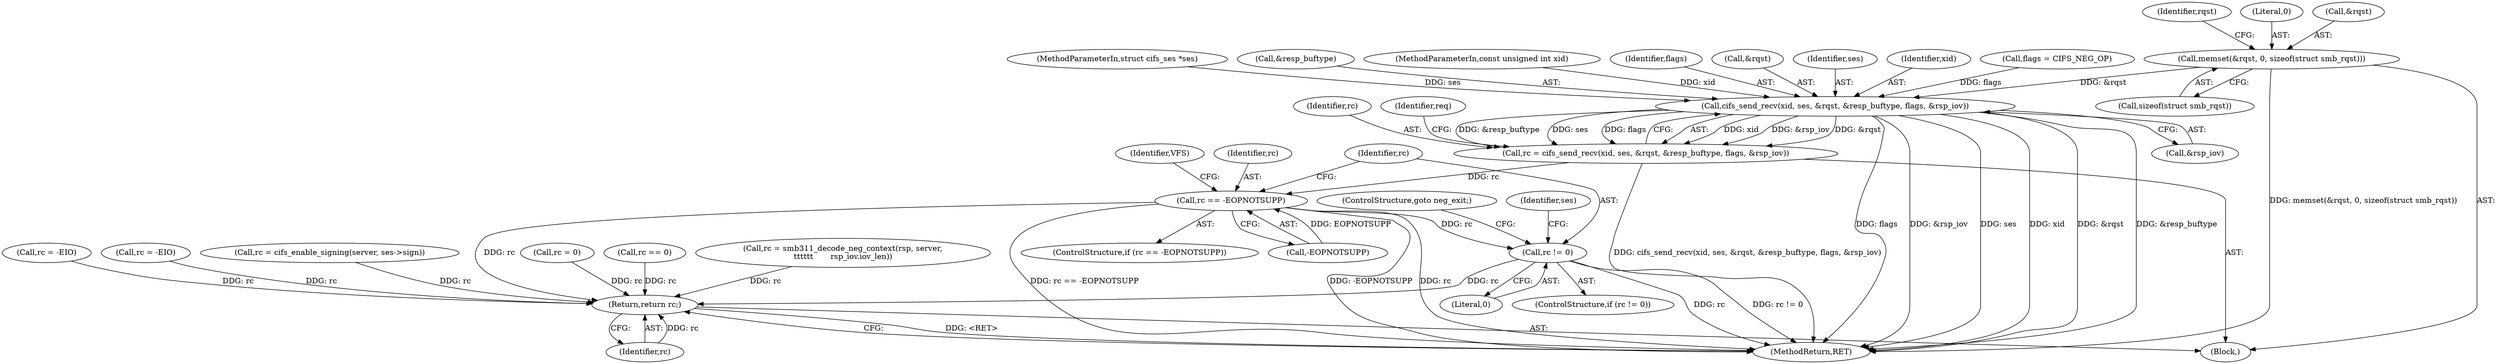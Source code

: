 digraph "0_linux_b57a55e2200ede754e4dc9cce4ba9402544b9365@API" {
"1000412" [label="(Call,memset(&rqst, 0, sizeof(struct smb_rqst)))"];
"1000430" [label="(Call,cifs_send_recv(xid, ses, &rqst, &resp_buftype, flags, &rsp_iov))"];
"1000428" [label="(Call,rc = cifs_send_recv(xid, ses, &rqst, &resp_buftype, flags, &rsp_iov))"];
"1000450" [label="(Call,rc == -EOPNOTSUPP)"];
"1000461" [label="(Call,rc != 0)"];
"1000829" [label="(Return,return rc;)"];
"1000789" [label="(Call,rc = 0)"];
"1000420" [label="(Identifier,rqst)"];
"1000430" [label="(Call,cifs_send_recv(xid, ses, &rqst, &resp_buftype, flags, &rsp_iov))"];
"1000433" [label="(Call,&rqst)"];
"1000831" [label="(MethodReturn,RET)"];
"1000451" [label="(Identifier,rc)"];
"1000456" [label="(Identifier,VFS)"];
"1000432" [label="(Identifier,ses)"];
"1000794" [label="(Call,rc == 0)"];
"1000464" [label="(ControlStructure,goto neg_exit;)"];
"1000463" [label="(Literal,0)"];
"1000462" [label="(Identifier,rc)"];
"1000431" [label="(Identifier,xid)"];
"1000813" [label="(Call,rc = smb311_decode_neg_context(rsp, server,\n\t\t\t\t\t\t       rsp_iov.iov_len))"];
"1000135" [label="(Call,flags = CIFS_NEG_OP)"];
"1000412" [label="(Call,memset(&rqst, 0, sizeof(struct smb_rqst)))"];
"1000114" [label="(Block,)"];
"1000438" [label="(Call,&rsp_iov)"];
"1000113" [label="(MethodParameterIn,struct cifs_ses *ses)"];
"1000415" [label="(Literal,0)"];
"1000830" [label="(Identifier,rc)"];
"1000662" [label="(Call,rc = -EIO)"];
"1000461" [label="(Call,rc != 0)"];
"1000435" [label="(Call,&resp_buftype)"];
"1000829" [label="(Return,return rc;)"];
"1000428" [label="(Call,rc = cifs_send_recv(xid, ses, &rqst, &resp_buftype, flags, &rsp_iov))"];
"1000449" [label="(ControlStructure,if (rc == -EOPNOTSUPP))"];
"1000460" [label="(ControlStructure,if (rc != 0))"];
"1000429" [label="(Identifier,rc)"];
"1000797" [label="(Call,rc = -EIO)"];
"1000416" [label="(Call,sizeof(struct smb_rqst))"];
"1000471" [label="(Identifier,ses)"];
"1000112" [label="(MethodParameterIn,const unsigned int xid)"];
"1000437" [label="(Identifier,flags)"];
"1000452" [label="(Call,-EOPNOTSUPP)"];
"1000450" [label="(Call,rc == -EOPNOTSUPP)"];
"1000441" [label="(Identifier,req)"];
"1000766" [label="(Call,rc = cifs_enable_signing(server, ses->sign))"];
"1000413" [label="(Call,&rqst)"];
"1000412" -> "1000114"  [label="AST: "];
"1000412" -> "1000416"  [label="CFG: "];
"1000413" -> "1000412"  [label="AST: "];
"1000415" -> "1000412"  [label="AST: "];
"1000416" -> "1000412"  [label="AST: "];
"1000420" -> "1000412"  [label="CFG: "];
"1000412" -> "1000831"  [label="DDG: memset(&rqst, 0, sizeof(struct smb_rqst))"];
"1000412" -> "1000430"  [label="DDG: &rqst"];
"1000430" -> "1000428"  [label="AST: "];
"1000430" -> "1000438"  [label="CFG: "];
"1000431" -> "1000430"  [label="AST: "];
"1000432" -> "1000430"  [label="AST: "];
"1000433" -> "1000430"  [label="AST: "];
"1000435" -> "1000430"  [label="AST: "];
"1000437" -> "1000430"  [label="AST: "];
"1000438" -> "1000430"  [label="AST: "];
"1000428" -> "1000430"  [label="CFG: "];
"1000430" -> "1000831"  [label="DDG: flags"];
"1000430" -> "1000831"  [label="DDG: &rsp_iov"];
"1000430" -> "1000831"  [label="DDG: ses"];
"1000430" -> "1000831"  [label="DDG: xid"];
"1000430" -> "1000831"  [label="DDG: &rqst"];
"1000430" -> "1000831"  [label="DDG: &resp_buftype"];
"1000430" -> "1000428"  [label="DDG: xid"];
"1000430" -> "1000428"  [label="DDG: &rsp_iov"];
"1000430" -> "1000428"  [label="DDG: &rqst"];
"1000430" -> "1000428"  [label="DDG: &resp_buftype"];
"1000430" -> "1000428"  [label="DDG: ses"];
"1000430" -> "1000428"  [label="DDG: flags"];
"1000112" -> "1000430"  [label="DDG: xid"];
"1000113" -> "1000430"  [label="DDG: ses"];
"1000135" -> "1000430"  [label="DDG: flags"];
"1000428" -> "1000114"  [label="AST: "];
"1000429" -> "1000428"  [label="AST: "];
"1000441" -> "1000428"  [label="CFG: "];
"1000428" -> "1000831"  [label="DDG: cifs_send_recv(xid, ses, &rqst, &resp_buftype, flags, &rsp_iov)"];
"1000428" -> "1000450"  [label="DDG: rc"];
"1000450" -> "1000449"  [label="AST: "];
"1000450" -> "1000452"  [label="CFG: "];
"1000451" -> "1000450"  [label="AST: "];
"1000452" -> "1000450"  [label="AST: "];
"1000456" -> "1000450"  [label="CFG: "];
"1000462" -> "1000450"  [label="CFG: "];
"1000450" -> "1000831"  [label="DDG: rc == -EOPNOTSUPP"];
"1000450" -> "1000831"  [label="DDG: -EOPNOTSUPP"];
"1000450" -> "1000831"  [label="DDG: rc"];
"1000452" -> "1000450"  [label="DDG: EOPNOTSUPP"];
"1000450" -> "1000461"  [label="DDG: rc"];
"1000450" -> "1000829"  [label="DDG: rc"];
"1000461" -> "1000460"  [label="AST: "];
"1000461" -> "1000463"  [label="CFG: "];
"1000462" -> "1000461"  [label="AST: "];
"1000463" -> "1000461"  [label="AST: "];
"1000464" -> "1000461"  [label="CFG: "];
"1000471" -> "1000461"  [label="CFG: "];
"1000461" -> "1000831"  [label="DDG: rc != 0"];
"1000461" -> "1000831"  [label="DDG: rc"];
"1000461" -> "1000829"  [label="DDG: rc"];
"1000829" -> "1000114"  [label="AST: "];
"1000829" -> "1000830"  [label="CFG: "];
"1000830" -> "1000829"  [label="AST: "];
"1000831" -> "1000829"  [label="CFG: "];
"1000829" -> "1000831"  [label="DDG: <RET>"];
"1000830" -> "1000829"  [label="DDG: rc"];
"1000662" -> "1000829"  [label="DDG: rc"];
"1000766" -> "1000829"  [label="DDG: rc"];
"1000789" -> "1000829"  [label="DDG: rc"];
"1000794" -> "1000829"  [label="DDG: rc"];
"1000813" -> "1000829"  [label="DDG: rc"];
"1000797" -> "1000829"  [label="DDG: rc"];
}
